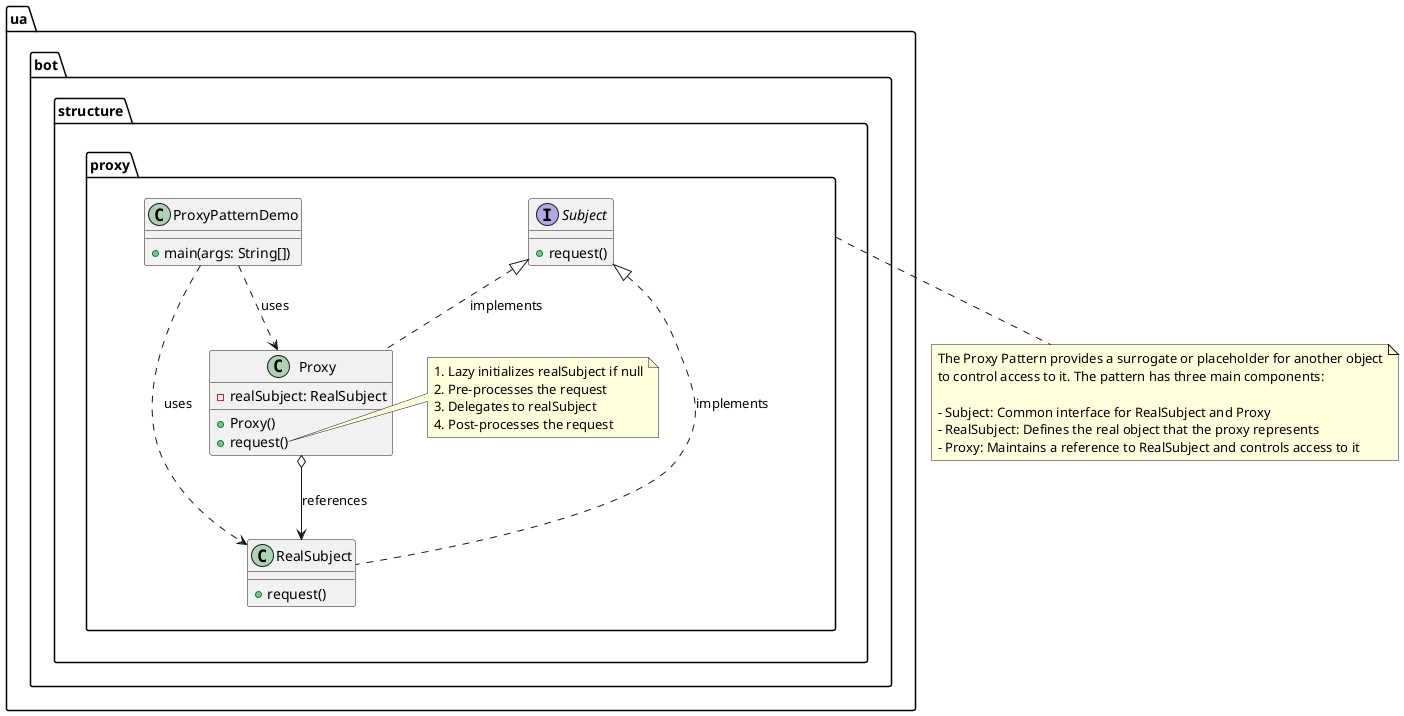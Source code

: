 @startuml Proxy Pattern

package "ua.bot.structure.proxy" {
    interface "Subject" {
        +request()
    }
    
    class "RealSubject" {
        +request()
    }
    
    class "Proxy" {
        -realSubject: RealSubject
        +Proxy()
        +request()
    }
    
    note right of Proxy::request
      1. Lazy initializes realSubject if null
      2. Pre-processes the request
      3. Delegates to realSubject
      4. Post-processes the request
    end note
    
    class "ProxyPatternDemo" {
        +main(args: String[])
    }
    
    Subject <|.. RealSubject : implements
    Subject <|.. Proxy : implements
    Proxy o--> RealSubject : references
    ProxyPatternDemo ..> Proxy : uses
    ProxyPatternDemo ..> RealSubject : uses
}

note bottom of ua.bot.structure.proxy
  The Proxy Pattern provides a surrogate or placeholder for another object
  to control access to it. The pattern has three main components:
  
  - Subject: Common interface for RealSubject and Proxy
  - RealSubject: Defines the real object that the proxy represents
  - Proxy: Maintains a reference to RealSubject and controls access to it
end note

@enduml
